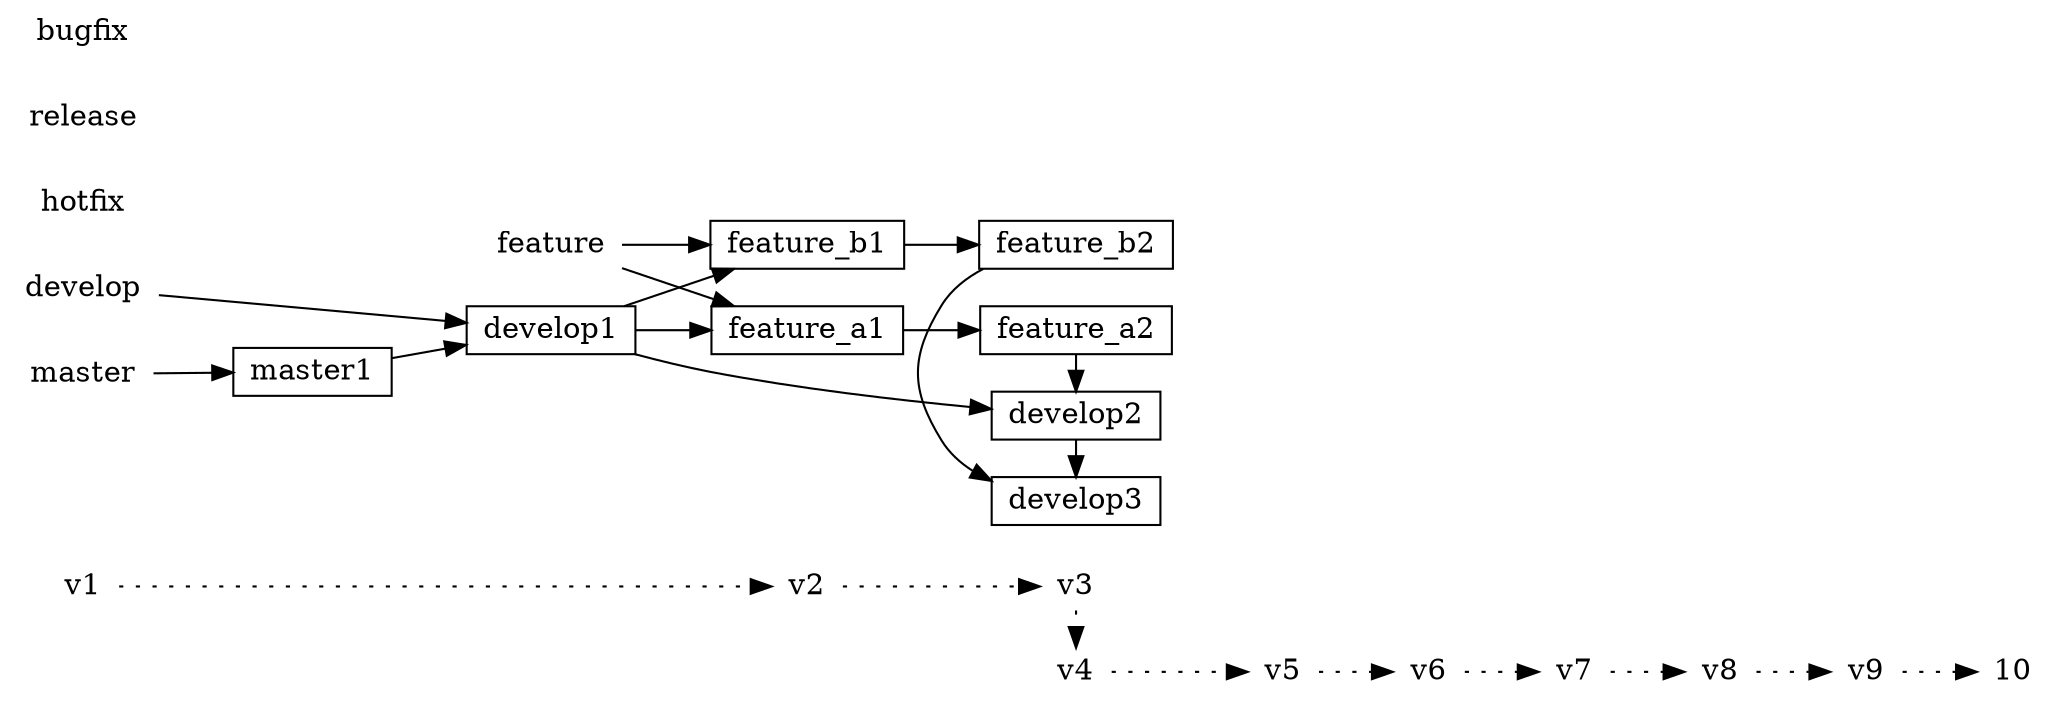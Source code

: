 digraph G {
    rankdir=LR;
    node[height=.1,width=.1];

    {
        node [shape=plaintext];
        //edge [style=dotted];
        edge [style=dotted];

        v1->v2->v3->v4->v5->v6->v7->v8->v9->10;

        master; hotfix; release; develop; feature; bugfix;
    }

    node[shape=box];
    {
        rank=same; v1;
        master; develop;
    }

    { rank=same; v2; feature_a1, feature_b1; }
    { rank=same; v3; feature_a2, feature_b2; }
    { rank=same; v4; develop2, feature_a2; }
    { rank=same; v4; develop3, feature_b2; }

    master -> master1 -> develop1;

    develop -> develop1 -> develop2 -> develop3;

    feature -> feature_a1 -> feature_a2 -> develop2;
    feature -> feature_b1 -> feature_b2 -> develop3;

    develop1 -> feature_a1;
    develop1 -> feature_b1;






}


